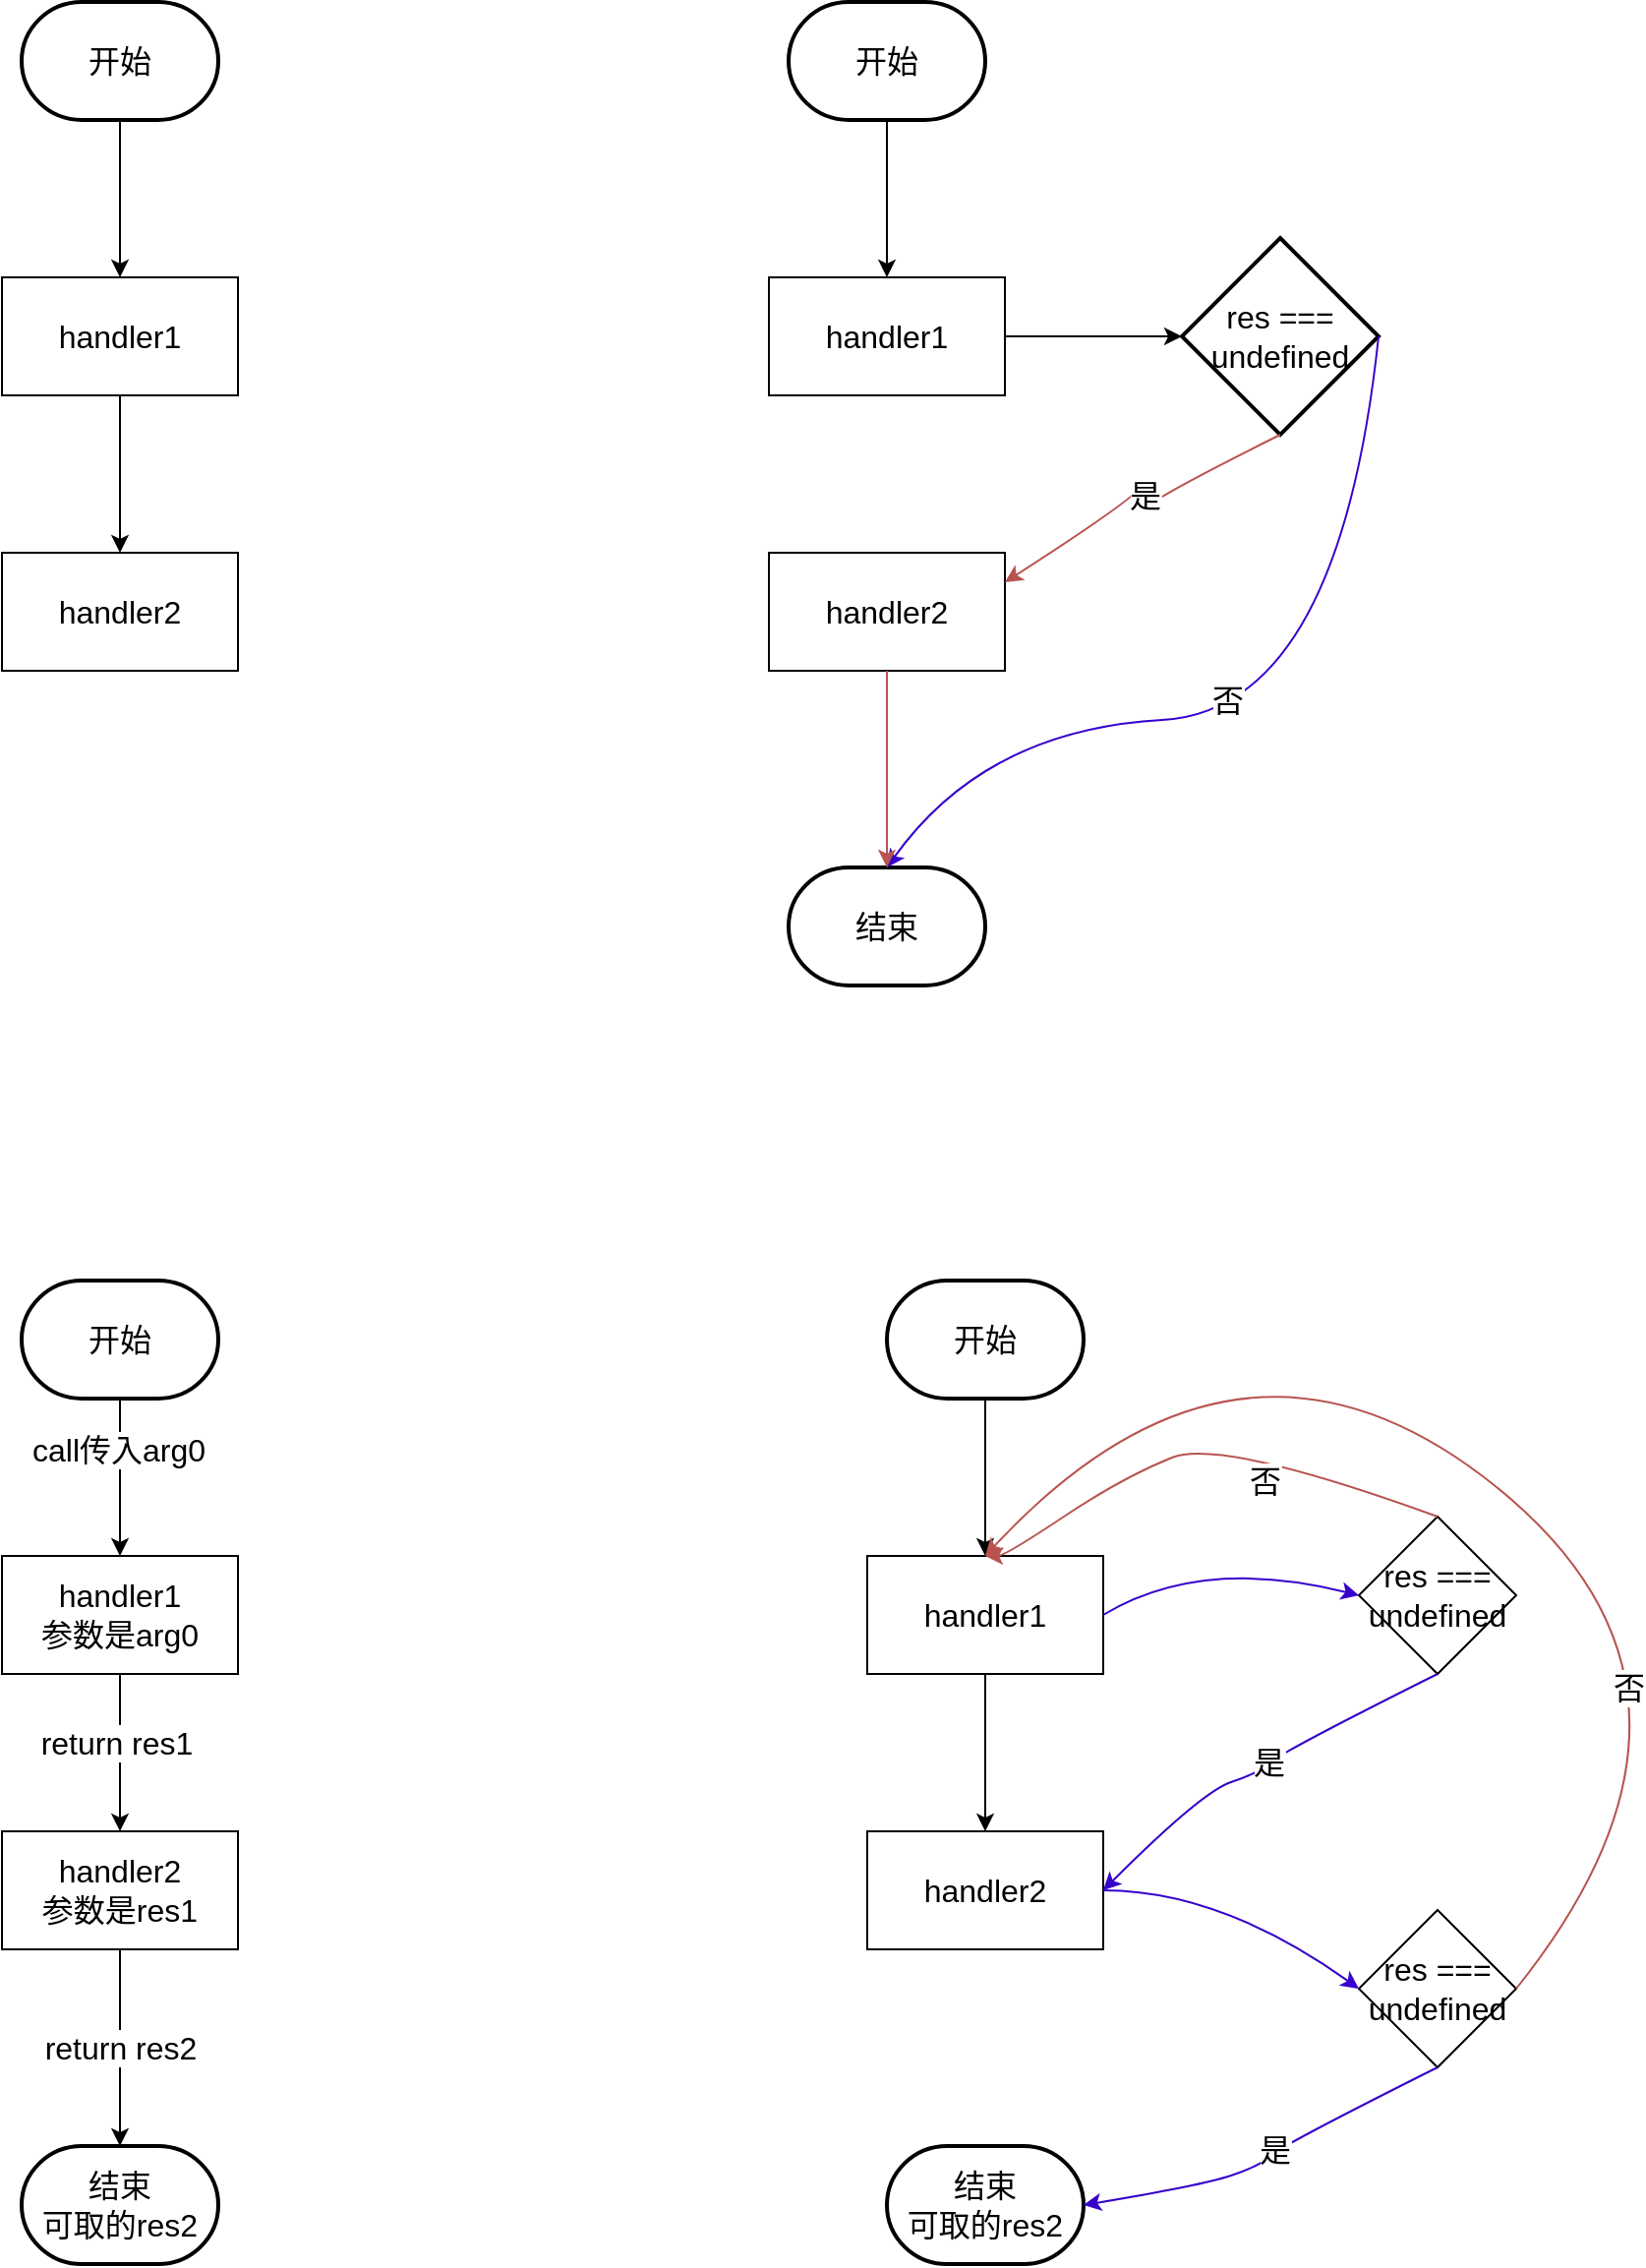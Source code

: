 <mxfile version="13.6.10" type="github">
  <diagram id="C5RBs43oDa-KdzZeNtuy" name="Page-1">
    <mxGraphModel dx="1494" dy="843" grid="1" gridSize="10" guides="1" tooltips="1" connect="1" arrows="1" fold="1" page="1" pageScale="1" pageWidth="827" pageHeight="1169" math="0" shadow="0">
      <root>
        <mxCell id="WIyWlLk6GJQsqaUBKTNV-0" />
        <mxCell id="WIyWlLk6GJQsqaUBKTNV-1" parent="WIyWlLk6GJQsqaUBKTNV-0" />
        <mxCell id="wRGIq1YsfaUxYsJgpI3D-0" value="开始" style="strokeWidth=2;html=1;shape=mxgraph.flowchart.terminator;whiteSpace=wrap;rounded=0;sketch=0;fontSize=16;" vertex="1" parent="WIyWlLk6GJQsqaUBKTNV-1">
          <mxGeometry x="80" y="100" width="100" height="60" as="geometry" />
        </mxCell>
        <mxCell id="wRGIq1YsfaUxYsJgpI3D-1" value="handler1" style="rounded=0;whiteSpace=wrap;html=1;sketch=0;fontSize=16;" vertex="1" parent="WIyWlLk6GJQsqaUBKTNV-1">
          <mxGeometry x="70" y="240" width="120" height="60" as="geometry" />
        </mxCell>
        <mxCell id="wRGIq1YsfaUxYsJgpI3D-3" value="handler2" style="rounded=0;whiteSpace=wrap;html=1;sketch=0;fontSize=16;" vertex="1" parent="WIyWlLk6GJQsqaUBKTNV-1">
          <mxGeometry x="70" y="380" width="120" height="60" as="geometry" />
        </mxCell>
        <mxCell id="wRGIq1YsfaUxYsJgpI3D-4" value="" style="endArrow=classic;html=1;fontSize=16;exitX=0.5;exitY=1;exitDx=0;exitDy=0;exitPerimeter=0;" edge="1" parent="WIyWlLk6GJQsqaUBKTNV-1" source="wRGIq1YsfaUxYsJgpI3D-0" target="wRGIq1YsfaUxYsJgpI3D-1">
          <mxGeometry width="50" height="50" relative="1" as="geometry">
            <mxPoint x="170" y="450" as="sourcePoint" />
            <mxPoint x="220" y="400" as="targetPoint" />
          </mxGeometry>
        </mxCell>
        <mxCell id="wRGIq1YsfaUxYsJgpI3D-5" value="" style="endArrow=classic;html=1;fontSize=16;exitX=0.5;exitY=1;exitDx=0;exitDy=0;" edge="1" parent="WIyWlLk6GJQsqaUBKTNV-1" source="wRGIq1YsfaUxYsJgpI3D-1">
          <mxGeometry width="50" height="50" relative="1" as="geometry">
            <mxPoint x="129.5" y="310" as="sourcePoint" />
            <mxPoint x="130" y="380" as="targetPoint" />
          </mxGeometry>
        </mxCell>
        <mxCell id="wRGIq1YsfaUxYsJgpI3D-7" value="开始" style="strokeWidth=2;html=1;shape=mxgraph.flowchart.terminator;whiteSpace=wrap;rounded=0;sketch=0;fontSize=16;" vertex="1" parent="WIyWlLk6GJQsqaUBKTNV-1">
          <mxGeometry x="470" y="100" width="100" height="60" as="geometry" />
        </mxCell>
        <mxCell id="wRGIq1YsfaUxYsJgpI3D-8" value="handler1" style="rounded=0;whiteSpace=wrap;html=1;sketch=0;fontSize=16;" vertex="1" parent="WIyWlLk6GJQsqaUBKTNV-1">
          <mxGeometry x="460" y="240" width="120" height="60" as="geometry" />
        </mxCell>
        <mxCell id="wRGIq1YsfaUxYsJgpI3D-9" value="handler2" style="rounded=0;whiteSpace=wrap;html=1;sketch=0;fontSize=16;" vertex="1" parent="WIyWlLk6GJQsqaUBKTNV-1">
          <mxGeometry x="460" y="380" width="120" height="60" as="geometry" />
        </mxCell>
        <mxCell id="wRGIq1YsfaUxYsJgpI3D-10" value="" style="endArrow=classic;html=1;fontSize=16;exitX=0.5;exitY=1;exitDx=0;exitDy=0;exitPerimeter=0;" edge="1" parent="WIyWlLk6GJQsqaUBKTNV-1" source="wRGIq1YsfaUxYsJgpI3D-7" target="wRGIq1YsfaUxYsJgpI3D-8">
          <mxGeometry width="50" height="50" relative="1" as="geometry">
            <mxPoint x="560" y="450" as="sourcePoint" />
            <mxPoint x="610" y="400" as="targetPoint" />
          </mxGeometry>
        </mxCell>
        <mxCell id="wRGIq1YsfaUxYsJgpI3D-12" value="res === undefined" style="strokeWidth=2;html=1;shape=mxgraph.flowchart.decision;whiteSpace=wrap;rounded=0;sketch=0;fontSize=16;" vertex="1" parent="WIyWlLk6GJQsqaUBKTNV-1">
          <mxGeometry x="670" y="220" width="100" height="100" as="geometry" />
        </mxCell>
        <mxCell id="wRGIq1YsfaUxYsJgpI3D-14" value="" style="endArrow=classic;html=1;fontSize=16;exitX=1;exitY=0.5;exitDx=0;exitDy=0;entryX=0;entryY=0.5;entryDx=0;entryDy=0;entryPerimeter=0;" edge="1" parent="WIyWlLk6GJQsqaUBKTNV-1" source="wRGIq1YsfaUxYsJgpI3D-8" target="wRGIq1YsfaUxYsJgpI3D-12">
          <mxGeometry width="50" height="50" relative="1" as="geometry">
            <mxPoint x="530" y="170" as="sourcePoint" />
            <mxPoint x="530" y="250" as="targetPoint" />
          </mxGeometry>
        </mxCell>
        <mxCell id="wRGIq1YsfaUxYsJgpI3D-20" value="结束" style="strokeWidth=2;html=1;shape=mxgraph.flowchart.terminator;whiteSpace=wrap;rounded=0;sketch=0;fontSize=16;" vertex="1" parent="WIyWlLk6GJQsqaUBKTNV-1">
          <mxGeometry x="470" y="540" width="100" height="60" as="geometry" />
        </mxCell>
        <mxCell id="wRGIq1YsfaUxYsJgpI3D-21" value="" style="curved=1;endArrow=classic;html=1;fontSize=16;entryX=0.5;entryY=0;entryDx=0;entryDy=0;entryPerimeter=0;exitX=1;exitY=0.5;exitDx=0;exitDy=0;exitPerimeter=0;fillColor=#6a00ff;strokeColor=#3700CC;" edge="1" parent="WIyWlLk6GJQsqaUBKTNV-1" source="wRGIq1YsfaUxYsJgpI3D-12" target="wRGIq1YsfaUxYsJgpI3D-20">
          <mxGeometry width="50" height="50" relative="1" as="geometry">
            <mxPoint x="570" y="520" as="sourcePoint" />
            <mxPoint x="620" y="470" as="targetPoint" />
            <Array as="points">
              <mxPoint x="750" y="460" />
              <mxPoint x="570" y="470" />
            </Array>
          </mxGeometry>
        </mxCell>
        <mxCell id="wRGIq1YsfaUxYsJgpI3D-22" value="否" style="edgeLabel;html=1;align=center;verticalAlign=middle;resizable=0;points=[];fontSize=16;" vertex="1" connectable="0" parent="wRGIq1YsfaUxYsJgpI3D-21">
          <mxGeometry x="-0.165" y="-57" relative="1" as="geometry">
            <mxPoint x="-54" y="52" as="offset" />
          </mxGeometry>
        </mxCell>
        <mxCell id="wRGIq1YsfaUxYsJgpI3D-23" value="" style="curved=1;endArrow=classic;html=1;fontSize=16;entryX=1;entryY=0.25;entryDx=0;entryDy=0;exitX=0.5;exitY=1;exitDx=0;exitDy=0;exitPerimeter=0;fillColor=#f8cecc;strokeColor=#b85450;" edge="1" parent="WIyWlLk6GJQsqaUBKTNV-1" source="wRGIq1YsfaUxYsJgpI3D-12" target="wRGIq1YsfaUxYsJgpI3D-9">
          <mxGeometry width="50" height="50" relative="1" as="geometry">
            <mxPoint x="780" y="280" as="sourcePoint" />
            <mxPoint x="530" y="550" as="targetPoint" />
            <Array as="points">
              <mxPoint x="660" y="350" />
              <mxPoint x="650" y="360" />
              <mxPoint x="650" y="340" />
              <mxPoint x="650" y="350" />
            </Array>
          </mxGeometry>
        </mxCell>
        <mxCell id="wRGIq1YsfaUxYsJgpI3D-26" value="是" style="edgeLabel;html=1;align=center;verticalAlign=middle;resizable=0;points=[];fontSize=16;" vertex="1" connectable="0" parent="wRGIq1YsfaUxYsJgpI3D-23">
          <mxGeometry x="-0.072" y="-1" relative="1" as="geometry">
            <mxPoint as="offset" />
          </mxGeometry>
        </mxCell>
        <mxCell id="wRGIq1YsfaUxYsJgpI3D-27" value="" style="endArrow=classic;html=1;fontSize=16;exitX=0.5;exitY=1;exitDx=0;exitDy=0;entryX=0.5;entryY=0;entryDx=0;entryDy=0;entryPerimeter=0;fillColor=#f8cecc;strokeColor=#b85450;" edge="1" parent="WIyWlLk6GJQsqaUBKTNV-1" source="wRGIq1YsfaUxYsJgpI3D-9" target="wRGIq1YsfaUxYsJgpI3D-20">
          <mxGeometry width="50" height="50" relative="1" as="geometry">
            <mxPoint x="530" y="170" as="sourcePoint" />
            <mxPoint x="530" y="250" as="targetPoint" />
          </mxGeometry>
        </mxCell>
        <mxCell id="wRGIq1YsfaUxYsJgpI3D-28" value="开始" style="strokeWidth=2;html=1;shape=mxgraph.flowchart.terminator;whiteSpace=wrap;rounded=0;sketch=0;fontSize=16;" vertex="1" parent="WIyWlLk6GJQsqaUBKTNV-1">
          <mxGeometry x="80" y="750" width="100" height="60" as="geometry" />
        </mxCell>
        <mxCell id="wRGIq1YsfaUxYsJgpI3D-29" value="handler1&lt;br&gt;参数是arg0" style="rounded=0;whiteSpace=wrap;html=1;sketch=0;fontSize=16;" vertex="1" parent="WIyWlLk6GJQsqaUBKTNV-1">
          <mxGeometry x="70" y="890" width="120" height="60" as="geometry" />
        </mxCell>
        <mxCell id="wRGIq1YsfaUxYsJgpI3D-30" value="handler2&lt;br&gt;参数是res1" style="rounded=0;whiteSpace=wrap;html=1;sketch=0;fontSize=16;" vertex="1" parent="WIyWlLk6GJQsqaUBKTNV-1">
          <mxGeometry x="70" y="1030" width="120" height="60" as="geometry" />
        </mxCell>
        <mxCell id="wRGIq1YsfaUxYsJgpI3D-31" value="" style="endArrow=classic;html=1;fontSize=16;exitX=0.5;exitY=1;exitDx=0;exitDy=0;exitPerimeter=0;" edge="1" parent="WIyWlLk6GJQsqaUBKTNV-1" source="wRGIq1YsfaUxYsJgpI3D-28" target="wRGIq1YsfaUxYsJgpI3D-29">
          <mxGeometry width="50" height="50" relative="1" as="geometry">
            <mxPoint x="170" y="1100" as="sourcePoint" />
            <mxPoint x="220" y="1050" as="targetPoint" />
          </mxGeometry>
        </mxCell>
        <mxCell id="wRGIq1YsfaUxYsJgpI3D-40" value="call传入arg0" style="edgeLabel;html=1;align=center;verticalAlign=middle;resizable=0;points=[];fontSize=16;" vertex="1" connectable="0" parent="wRGIq1YsfaUxYsJgpI3D-31">
          <mxGeometry x="-0.35" y="-1" relative="1" as="geometry">
            <mxPoint as="offset" />
          </mxGeometry>
        </mxCell>
        <mxCell id="wRGIq1YsfaUxYsJgpI3D-34" value="结束&lt;br&gt;可取的res2" style="strokeWidth=2;html=1;shape=mxgraph.flowchart.terminator;whiteSpace=wrap;rounded=0;sketch=0;fontSize=16;" vertex="1" parent="WIyWlLk6GJQsqaUBKTNV-1">
          <mxGeometry x="80" y="1190" width="100" height="60" as="geometry" />
        </mxCell>
        <mxCell id="wRGIq1YsfaUxYsJgpI3D-41" value="" style="endArrow=classic;html=1;fontSize=16;exitX=0.5;exitY=1;exitDx=0;exitDy=0;" edge="1" parent="WIyWlLk6GJQsqaUBKTNV-1" source="wRGIq1YsfaUxYsJgpI3D-29" target="wRGIq1YsfaUxYsJgpI3D-30">
          <mxGeometry width="50" height="50" relative="1" as="geometry">
            <mxPoint x="360" y="1070" as="sourcePoint" />
            <mxPoint x="410" y="1020" as="targetPoint" />
          </mxGeometry>
        </mxCell>
        <mxCell id="wRGIq1YsfaUxYsJgpI3D-42" value="return res1" style="edgeLabel;html=1;align=center;verticalAlign=middle;resizable=0;points=[];fontSize=16;" vertex="1" connectable="0" parent="wRGIq1YsfaUxYsJgpI3D-41">
          <mxGeometry x="-0.125" y="-2" relative="1" as="geometry">
            <mxPoint as="offset" />
          </mxGeometry>
        </mxCell>
        <mxCell id="wRGIq1YsfaUxYsJgpI3D-43" value="return res2" style="endArrow=classic;html=1;fontSize=16;" edge="1" parent="WIyWlLk6GJQsqaUBKTNV-1" source="wRGIq1YsfaUxYsJgpI3D-30" target="wRGIq1YsfaUxYsJgpI3D-34">
          <mxGeometry width="50" height="50" relative="1" as="geometry">
            <mxPoint x="310" y="1140" as="sourcePoint" />
            <mxPoint x="360" y="1090" as="targetPoint" />
          </mxGeometry>
        </mxCell>
        <mxCell id="wRGIq1YsfaUxYsJgpI3D-44" value="开始" style="strokeWidth=2;html=1;shape=mxgraph.flowchart.terminator;whiteSpace=wrap;rounded=0;sketch=0;fontSize=16;" vertex="1" parent="WIyWlLk6GJQsqaUBKTNV-1">
          <mxGeometry x="520" y="750" width="100" height="60" as="geometry" />
        </mxCell>
        <mxCell id="wRGIq1YsfaUxYsJgpI3D-45" value="handler1" style="rounded=0;whiteSpace=wrap;html=1;sketch=0;fontSize=16;" vertex="1" parent="WIyWlLk6GJQsqaUBKTNV-1">
          <mxGeometry x="510" y="890" width="120" height="60" as="geometry" />
        </mxCell>
        <mxCell id="wRGIq1YsfaUxYsJgpI3D-46" value="handler2" style="rounded=0;whiteSpace=wrap;html=1;sketch=0;fontSize=16;" vertex="1" parent="WIyWlLk6GJQsqaUBKTNV-1">
          <mxGeometry x="510" y="1030" width="120" height="60" as="geometry" />
        </mxCell>
        <mxCell id="wRGIq1YsfaUxYsJgpI3D-47" value="" style="endArrow=classic;html=1;fontSize=16;exitX=0.5;exitY=1;exitDx=0;exitDy=0;exitPerimeter=0;" edge="1" parent="WIyWlLk6GJQsqaUBKTNV-1" source="wRGIq1YsfaUxYsJgpI3D-44" target="wRGIq1YsfaUxYsJgpI3D-45">
          <mxGeometry width="50" height="50" relative="1" as="geometry">
            <mxPoint x="610" y="1100" as="sourcePoint" />
            <mxPoint x="660" y="1050" as="targetPoint" />
          </mxGeometry>
        </mxCell>
        <mxCell id="wRGIq1YsfaUxYsJgpI3D-49" value="结束&lt;br&gt;可取的res2" style="strokeWidth=2;html=1;shape=mxgraph.flowchart.terminator;whiteSpace=wrap;rounded=0;sketch=0;fontSize=16;" vertex="1" parent="WIyWlLk6GJQsqaUBKTNV-1">
          <mxGeometry x="520" y="1190" width="100" height="60" as="geometry" />
        </mxCell>
        <mxCell id="wRGIq1YsfaUxYsJgpI3D-50" value="" style="endArrow=classic;html=1;fontSize=16;exitX=0.5;exitY=1;exitDx=0;exitDy=0;" edge="1" parent="WIyWlLk6GJQsqaUBKTNV-1" source="wRGIq1YsfaUxYsJgpI3D-45" target="wRGIq1YsfaUxYsJgpI3D-46">
          <mxGeometry width="50" height="50" relative="1" as="geometry">
            <mxPoint x="800" y="1070" as="sourcePoint" />
            <mxPoint x="850" y="1020" as="targetPoint" />
          </mxGeometry>
        </mxCell>
        <mxCell id="wRGIq1YsfaUxYsJgpI3D-53" value="res === undefined" style="rhombus;whiteSpace=wrap;html=1;rounded=0;sketch=0;fontSize=16;" vertex="1" parent="WIyWlLk6GJQsqaUBKTNV-1">
          <mxGeometry x="760" y="870" width="80" height="80" as="geometry" />
        </mxCell>
        <mxCell id="wRGIq1YsfaUxYsJgpI3D-54" value="" style="curved=1;endArrow=classic;html=1;fontSize=16;entryX=0;entryY=0.5;entryDx=0;entryDy=0;fillColor=#6a00ff;strokeColor=#3700CC;" edge="1" parent="WIyWlLk6GJQsqaUBKTNV-1" target="wRGIq1YsfaUxYsJgpI3D-53">
          <mxGeometry width="50" height="50" relative="1" as="geometry">
            <mxPoint x="630" y="920" as="sourcePoint" />
            <mxPoint x="630" y="870" as="targetPoint" />
            <Array as="points">
              <mxPoint x="630" y="920" />
              <mxPoint x="680" y="890" />
            </Array>
          </mxGeometry>
        </mxCell>
        <mxCell id="wRGIq1YsfaUxYsJgpI3D-55" value="" style="curved=1;endArrow=classic;html=1;fontSize=16;entryX=1;entryY=0.5;entryDx=0;entryDy=0;fillColor=#6a00ff;strokeColor=#3700CC;exitX=0.5;exitY=1;exitDx=0;exitDy=0;" edge="1" parent="WIyWlLk6GJQsqaUBKTNV-1" source="wRGIq1YsfaUxYsJgpI3D-53" target="wRGIq1YsfaUxYsJgpI3D-46">
          <mxGeometry width="50" height="50" relative="1" as="geometry">
            <mxPoint x="640" y="930" as="sourcePoint" />
            <mxPoint x="770" y="920" as="targetPoint" />
            <Array as="points">
              <mxPoint x="720" y="990" />
              <mxPoint x="710" y="1000" />
              <mxPoint x="680" y="1010" />
            </Array>
          </mxGeometry>
        </mxCell>
        <mxCell id="wRGIq1YsfaUxYsJgpI3D-56" value="是" style="edgeLabel;html=1;align=center;verticalAlign=middle;resizable=0;points=[];fontSize=16;" vertex="1" connectable="0" parent="wRGIq1YsfaUxYsJgpI3D-55">
          <mxGeometry x="-0.056" y="-1" relative="1" as="geometry">
            <mxPoint as="offset" />
          </mxGeometry>
        </mxCell>
        <mxCell id="wRGIq1YsfaUxYsJgpI3D-57" value="" style="curved=1;endArrow=classic;html=1;fontSize=16;exitX=0.5;exitY=0;exitDx=0;exitDy=0;fillColor=#f8cecc;strokeColor=#b85450;" edge="1" parent="WIyWlLk6GJQsqaUBKTNV-1" source="wRGIq1YsfaUxYsJgpI3D-53">
          <mxGeometry width="50" height="50" relative="1" as="geometry">
            <mxPoint x="580" y="940" as="sourcePoint" />
            <mxPoint x="570" y="890" as="targetPoint" />
            <Array as="points">
              <mxPoint x="690" y="830" />
              <mxPoint x="640" y="850" />
              <mxPoint x="580" y="890" />
            </Array>
          </mxGeometry>
        </mxCell>
        <mxCell id="wRGIq1YsfaUxYsJgpI3D-58" value="否" style="edgeLabel;html=1;align=center;verticalAlign=middle;resizable=0;points=[];fontSize=16;" vertex="1" connectable="0" parent="wRGIq1YsfaUxYsJgpI3D-57">
          <mxGeometry x="-0.293" y="13" relative="1" as="geometry">
            <mxPoint as="offset" />
          </mxGeometry>
        </mxCell>
        <mxCell id="wRGIq1YsfaUxYsJgpI3D-59" value="res === undefined" style="rhombus;whiteSpace=wrap;html=1;rounded=0;sketch=0;fontSize=16;" vertex="1" parent="WIyWlLk6GJQsqaUBKTNV-1">
          <mxGeometry x="760" y="1070" width="80" height="80" as="geometry" />
        </mxCell>
        <mxCell id="wRGIq1YsfaUxYsJgpI3D-60" value="" style="curved=1;endArrow=classic;html=1;fontSize=16;entryX=0;entryY=0.5;entryDx=0;entryDy=0;fillColor=#6a00ff;strokeColor=#3700CC;" edge="1" parent="WIyWlLk6GJQsqaUBKTNV-1" target="wRGIq1YsfaUxYsJgpI3D-59">
          <mxGeometry width="50" height="50" relative="1" as="geometry">
            <mxPoint x="630" y="1060" as="sourcePoint" />
            <mxPoint x="760" y="1050" as="targetPoint" />
            <Array as="points">
              <mxPoint x="630" y="1060" />
              <mxPoint x="690" y="1060" />
            </Array>
          </mxGeometry>
        </mxCell>
        <mxCell id="wRGIq1YsfaUxYsJgpI3D-61" value="" style="curved=1;endArrow=classic;html=1;fontSize=16;entryX=1;entryY=0.5;entryDx=0;entryDy=0;fillColor=#6a00ff;strokeColor=#3700CC;exitX=0.5;exitY=1;exitDx=0;exitDy=0;entryPerimeter=0;" edge="1" parent="WIyWlLk6GJQsqaUBKTNV-1" source="wRGIq1YsfaUxYsJgpI3D-59" target="wRGIq1YsfaUxYsJgpI3D-49">
          <mxGeometry width="50" height="50" relative="1" as="geometry">
            <mxPoint x="790" y="1190" as="sourcePoint" />
            <mxPoint x="630" y="1260" as="targetPoint" />
            <Array as="points">
              <mxPoint x="720" y="1190" />
              <mxPoint x="710" y="1200" />
              <mxPoint x="680" y="1210" />
            </Array>
          </mxGeometry>
        </mxCell>
        <mxCell id="wRGIq1YsfaUxYsJgpI3D-62" value="是" style="edgeLabel;html=1;align=center;verticalAlign=middle;resizable=0;points=[];fontSize=16;" vertex="1" connectable="0" parent="wRGIq1YsfaUxYsJgpI3D-61">
          <mxGeometry x="-0.056" y="-1" relative="1" as="geometry">
            <mxPoint as="offset" />
          </mxGeometry>
        </mxCell>
        <mxCell id="wRGIq1YsfaUxYsJgpI3D-63" value="" style="curved=1;endArrow=classic;html=1;fontSize=16;exitX=1;exitY=0.5;exitDx=0;exitDy=0;fillColor=#f8cecc;strokeColor=#b85450;entryX=0.5;entryY=0;entryDx=0;entryDy=0;" edge="1" parent="WIyWlLk6GJQsqaUBKTNV-1" source="wRGIq1YsfaUxYsJgpI3D-59" target="wRGIq1YsfaUxYsJgpI3D-45">
          <mxGeometry width="50" height="50" relative="1" as="geometry">
            <mxPoint x="1140" y="1085" as="sourcePoint" />
            <mxPoint x="910" y="1010" as="targetPoint" />
            <Array as="points">
              <mxPoint x="960" y="960" />
              <mxPoint x="700" y="750" />
            </Array>
          </mxGeometry>
        </mxCell>
        <mxCell id="wRGIq1YsfaUxYsJgpI3D-64" value="否" style="edgeLabel;html=1;align=center;verticalAlign=middle;resizable=0;points=[];fontSize=16;" vertex="1" connectable="0" parent="wRGIq1YsfaUxYsJgpI3D-63">
          <mxGeometry x="-0.293" y="13" relative="1" as="geometry">
            <mxPoint x="-7.44" y="25.4" as="offset" />
          </mxGeometry>
        </mxCell>
      </root>
    </mxGraphModel>
  </diagram>
</mxfile>
